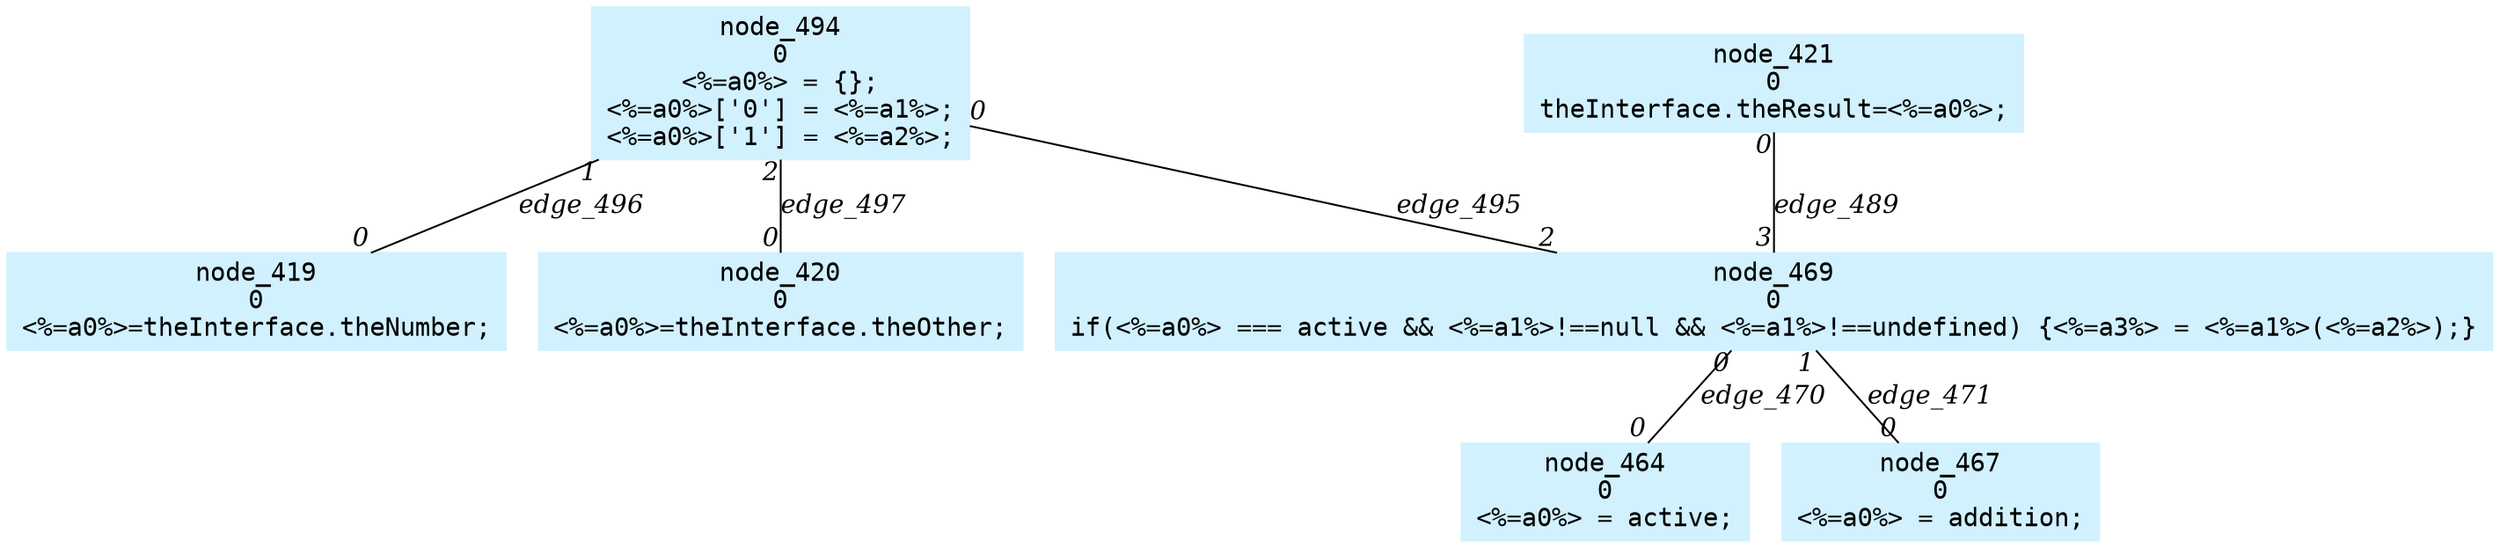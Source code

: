 digraph g{node_419 [shape=box, style=filled, color="#d1f1ff", fontname="Courier", label="node_419
0
<%=a0%>=theInterface.theNumber;
" ]
node_420 [shape=box, style=filled, color="#d1f1ff", fontname="Courier", label="node_420
0
<%=a0%>=theInterface.theOther;
" ]
node_421 [shape=box, style=filled, color="#d1f1ff", fontname="Courier", label="node_421
0
theInterface.theResult=<%=a0%>;
" ]
node_464 [shape=box, style=filled, color="#d1f1ff", fontname="Courier", label="node_464
0
<%=a0%> = active;
" ]
node_467 [shape=box, style=filled, color="#d1f1ff", fontname="Courier", label="node_467
0
<%=a0%> = addition;
" ]
node_469 [shape=box, style=filled, color="#d1f1ff", fontname="Courier", label="node_469
0
if(<%=a0%> === active && <%=a1%>!==null && <%=a1%>!==undefined) {<%=a3%> = <%=a1%>(<%=a2%>);}
" ]
node_494 [shape=box, style=filled, color="#d1f1ff", fontname="Courier", label="node_494
0
<%=a0%> = {};
<%=a0%>['0'] = <%=a1%>;
<%=a0%>['1'] = <%=a2%>;
" ]
node_469 -> node_464 [dir=none, arrowHead=none, fontname="Times-Italic", label="edge_470",  headlabel="0", taillabel="0" ]
node_469 -> node_467 [dir=none, arrowHead=none, fontname="Times-Italic", label="edge_471",  headlabel="0", taillabel="1" ]
node_421 -> node_469 [dir=none, arrowHead=none, fontname="Times-Italic", label="edge_489",  headlabel="3", taillabel="0" ]
node_494 -> node_469 [dir=none, arrowHead=none, fontname="Times-Italic", label="edge_495",  headlabel="2", taillabel="0" ]
node_494 -> node_419 [dir=none, arrowHead=none, fontname="Times-Italic", label="edge_496",  headlabel="0", taillabel="1" ]
node_494 -> node_420 [dir=none, arrowHead=none, fontname="Times-Italic", label="edge_497",  headlabel="0", taillabel="2" ]
}